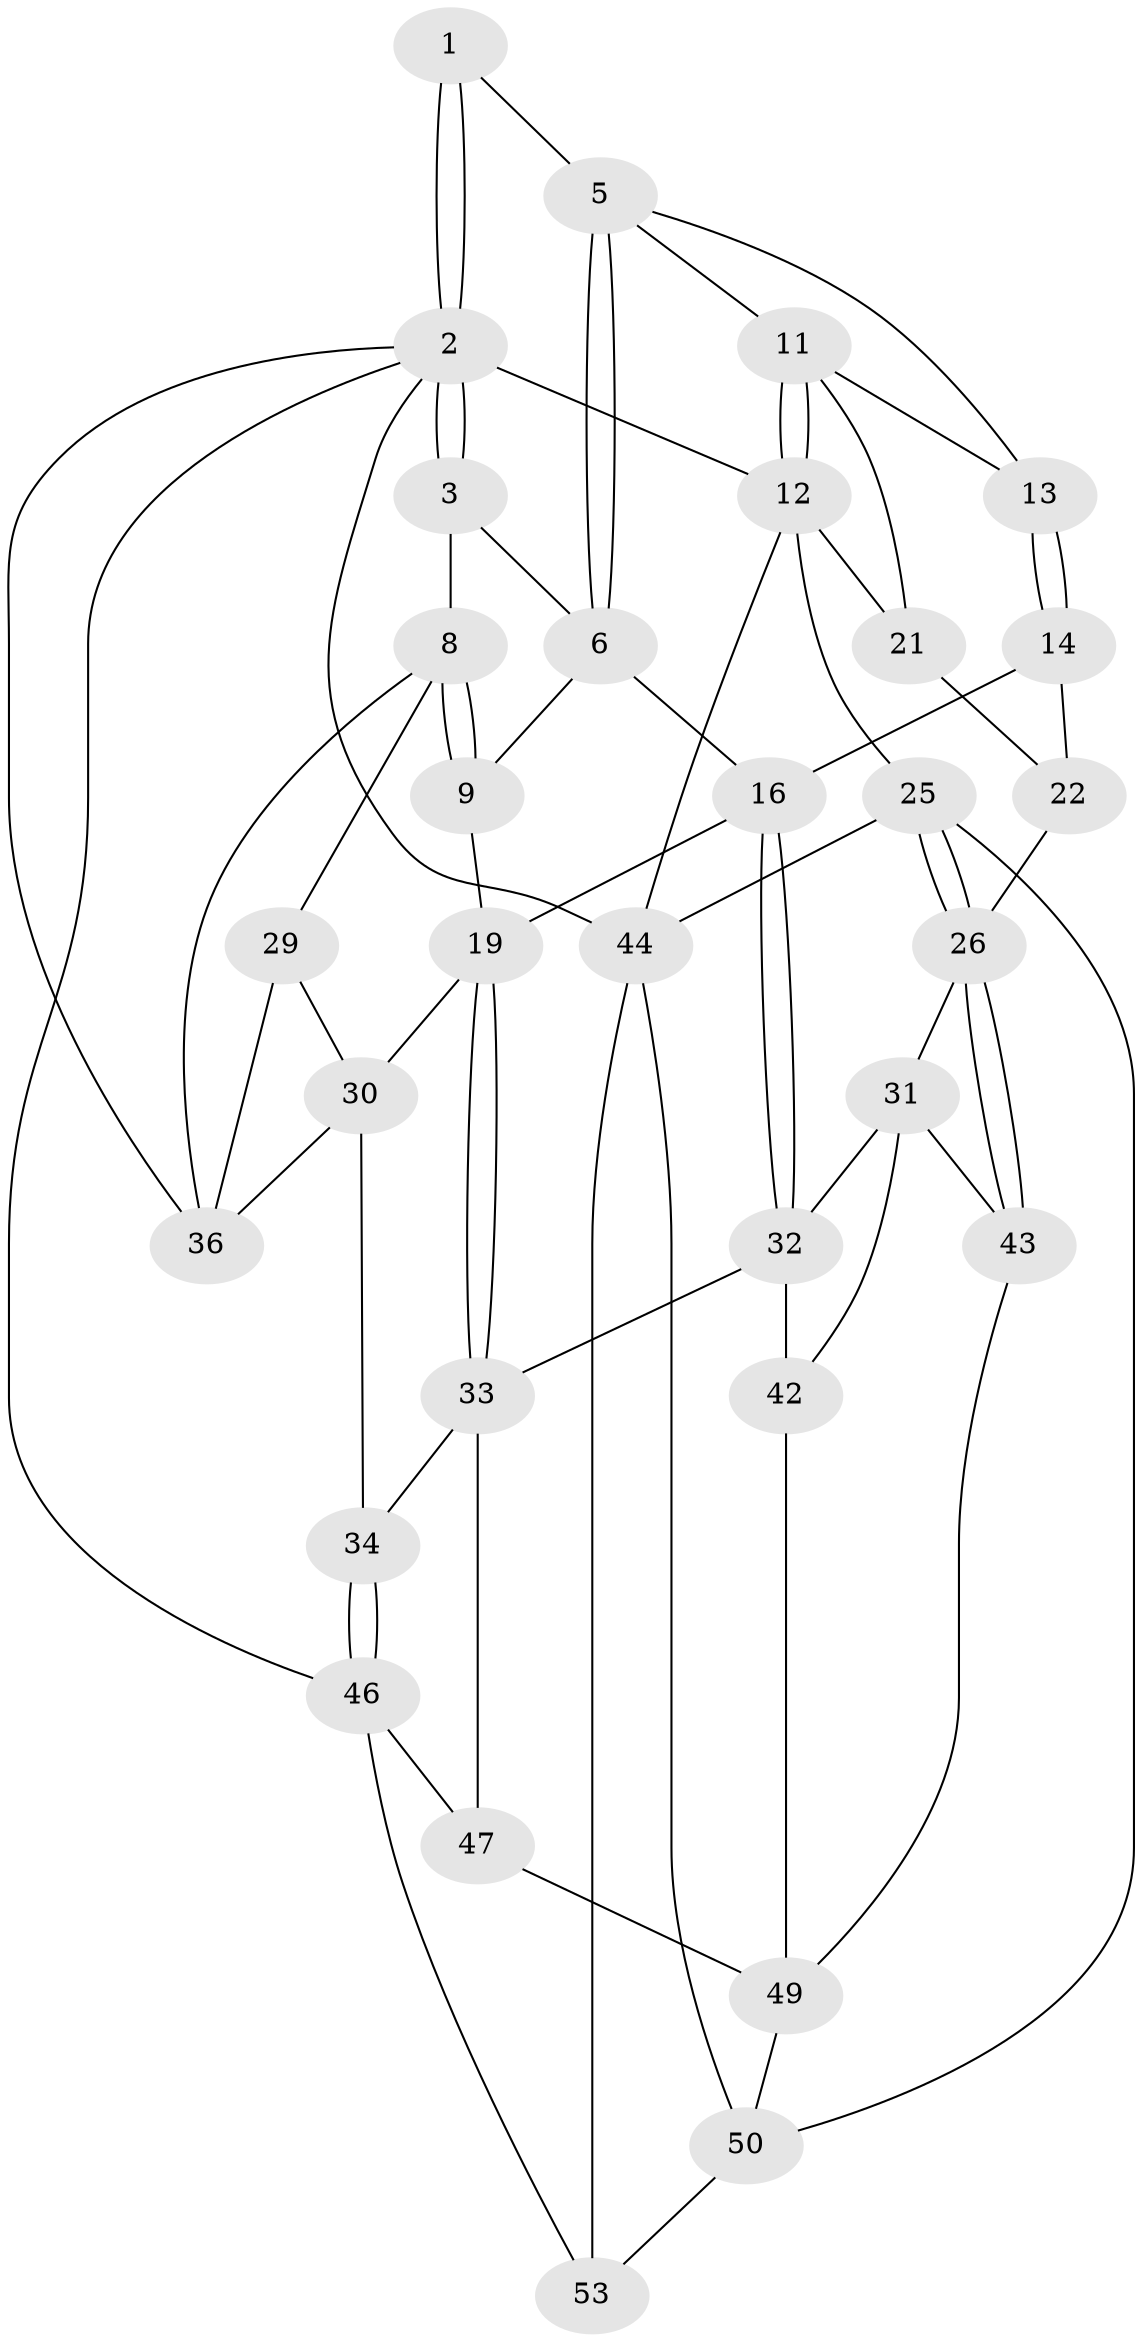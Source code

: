 // original degree distribution, {3: 0.037037037037037035, 6: 0.24074074074074073, 5: 0.4444444444444444, 4: 0.2777777777777778}
// Generated by graph-tools (version 1.1) at 2025/42/03/06/25 10:42:30]
// undirected, 32 vertices, 70 edges
graph export_dot {
graph [start="1"]
  node [color=gray90,style=filled];
  1 [pos="+0.4592497694588886+0"];
  2 [pos="+0+0",super="+37"];
  3 [pos="+0+0.20168369385645502",super="+4"];
  5 [pos="+0.5626628113302582+0",super="+10"];
  6 [pos="+0.43042454988096834+0.29700203632104333",super="+7"];
  8 [pos="+0+0.26172059413546334",super="+28"];
  9 [pos="+0.32087373885987486+0.08645461767964419"];
  11 [pos="+1+0",super="+18"];
  12 [pos="+1+0",super="+23"];
  13 [pos="+0.6278583250732676+0.02031183422339268"];
  14 [pos="+0.6053170331450525+0.2600986196934878",super="+15"];
  16 [pos="+0.5384339080936699+0.3696505844358888",super="+17"];
  19 [pos="+0.40609758487547826+0.40201431423740513",super="+20"];
  21 [pos="+0.937904120879916+0.2949641872288232"];
  22 [pos="+0.9213125797037537+0.3064369670397923",super="+24"];
  25 [pos="+1+0.6632129933399246",super="+45"];
  26 [pos="+1+0.6751705324574634",super="+27"];
  29 [pos="+0.023018850361107582+0.33129566730250287"];
  30 [pos="+0.16290325331359787+0.355405187331122",super="+35"];
  31 [pos="+0.788465971954797+0.5014408296576668",super="+41"];
  32 [pos="+0.6296776718909699+0.46992030705571897",super="+38"];
  33 [pos="+0.3943723659161116+0.5271463225313269",super="+39"];
  34 [pos="+0.2554554689863606+0.6069611273744084"];
  36 [pos="+0+1",super="+40"];
  42 [pos="+0.5896317695718494+0.7546115545054306"];
  43 [pos="+0.9399430686795066+0.7189166103252349"];
  44 [pos="+1+1",super="+54"];
  46 [pos="+0.3277209072157592+1",super="+48"];
  47 [pos="+0.4634818661784786+0.9518081733692417"];
  49 [pos="+0.914094649670279+0.7453070798219381",super="+52"];
  50 [pos="+0.9191134563462052+0.926589827694804",super="+51"];
  53 [pos="+0.6018017927337758+1"];
  1 -- 2;
  1 -- 2;
  1 -- 5;
  2 -- 3;
  2 -- 3;
  2 -- 12;
  2 -- 46;
  2 -- 36;
  2 -- 44;
  3 -- 8;
  3 -- 6;
  5 -- 6;
  5 -- 6;
  5 -- 13;
  5 -- 11;
  6 -- 9;
  6 -- 16;
  8 -- 9;
  8 -- 9;
  8 -- 36;
  8 -- 29;
  9 -- 19;
  11 -- 12;
  11 -- 12;
  11 -- 21;
  11 -- 13;
  12 -- 44;
  12 -- 25;
  12 -- 21;
  13 -- 14;
  13 -- 14;
  14 -- 22 [weight=2];
  14 -- 16;
  16 -- 32;
  16 -- 32;
  16 -- 19;
  19 -- 33;
  19 -- 33;
  19 -- 30;
  21 -- 22;
  22 -- 26;
  25 -- 26;
  25 -- 26;
  25 -- 50;
  25 -- 44;
  26 -- 43;
  26 -- 43;
  26 -- 31;
  29 -- 30;
  29 -- 36;
  30 -- 34;
  30 -- 36;
  31 -- 32;
  31 -- 42;
  31 -- 43;
  32 -- 33;
  32 -- 42;
  33 -- 34;
  33 -- 47;
  34 -- 46;
  34 -- 46;
  42 -- 49;
  43 -- 49;
  44 -- 50;
  44 -- 53;
  46 -- 53;
  46 -- 47;
  47 -- 49;
  49 -- 50;
  50 -- 53;
}
